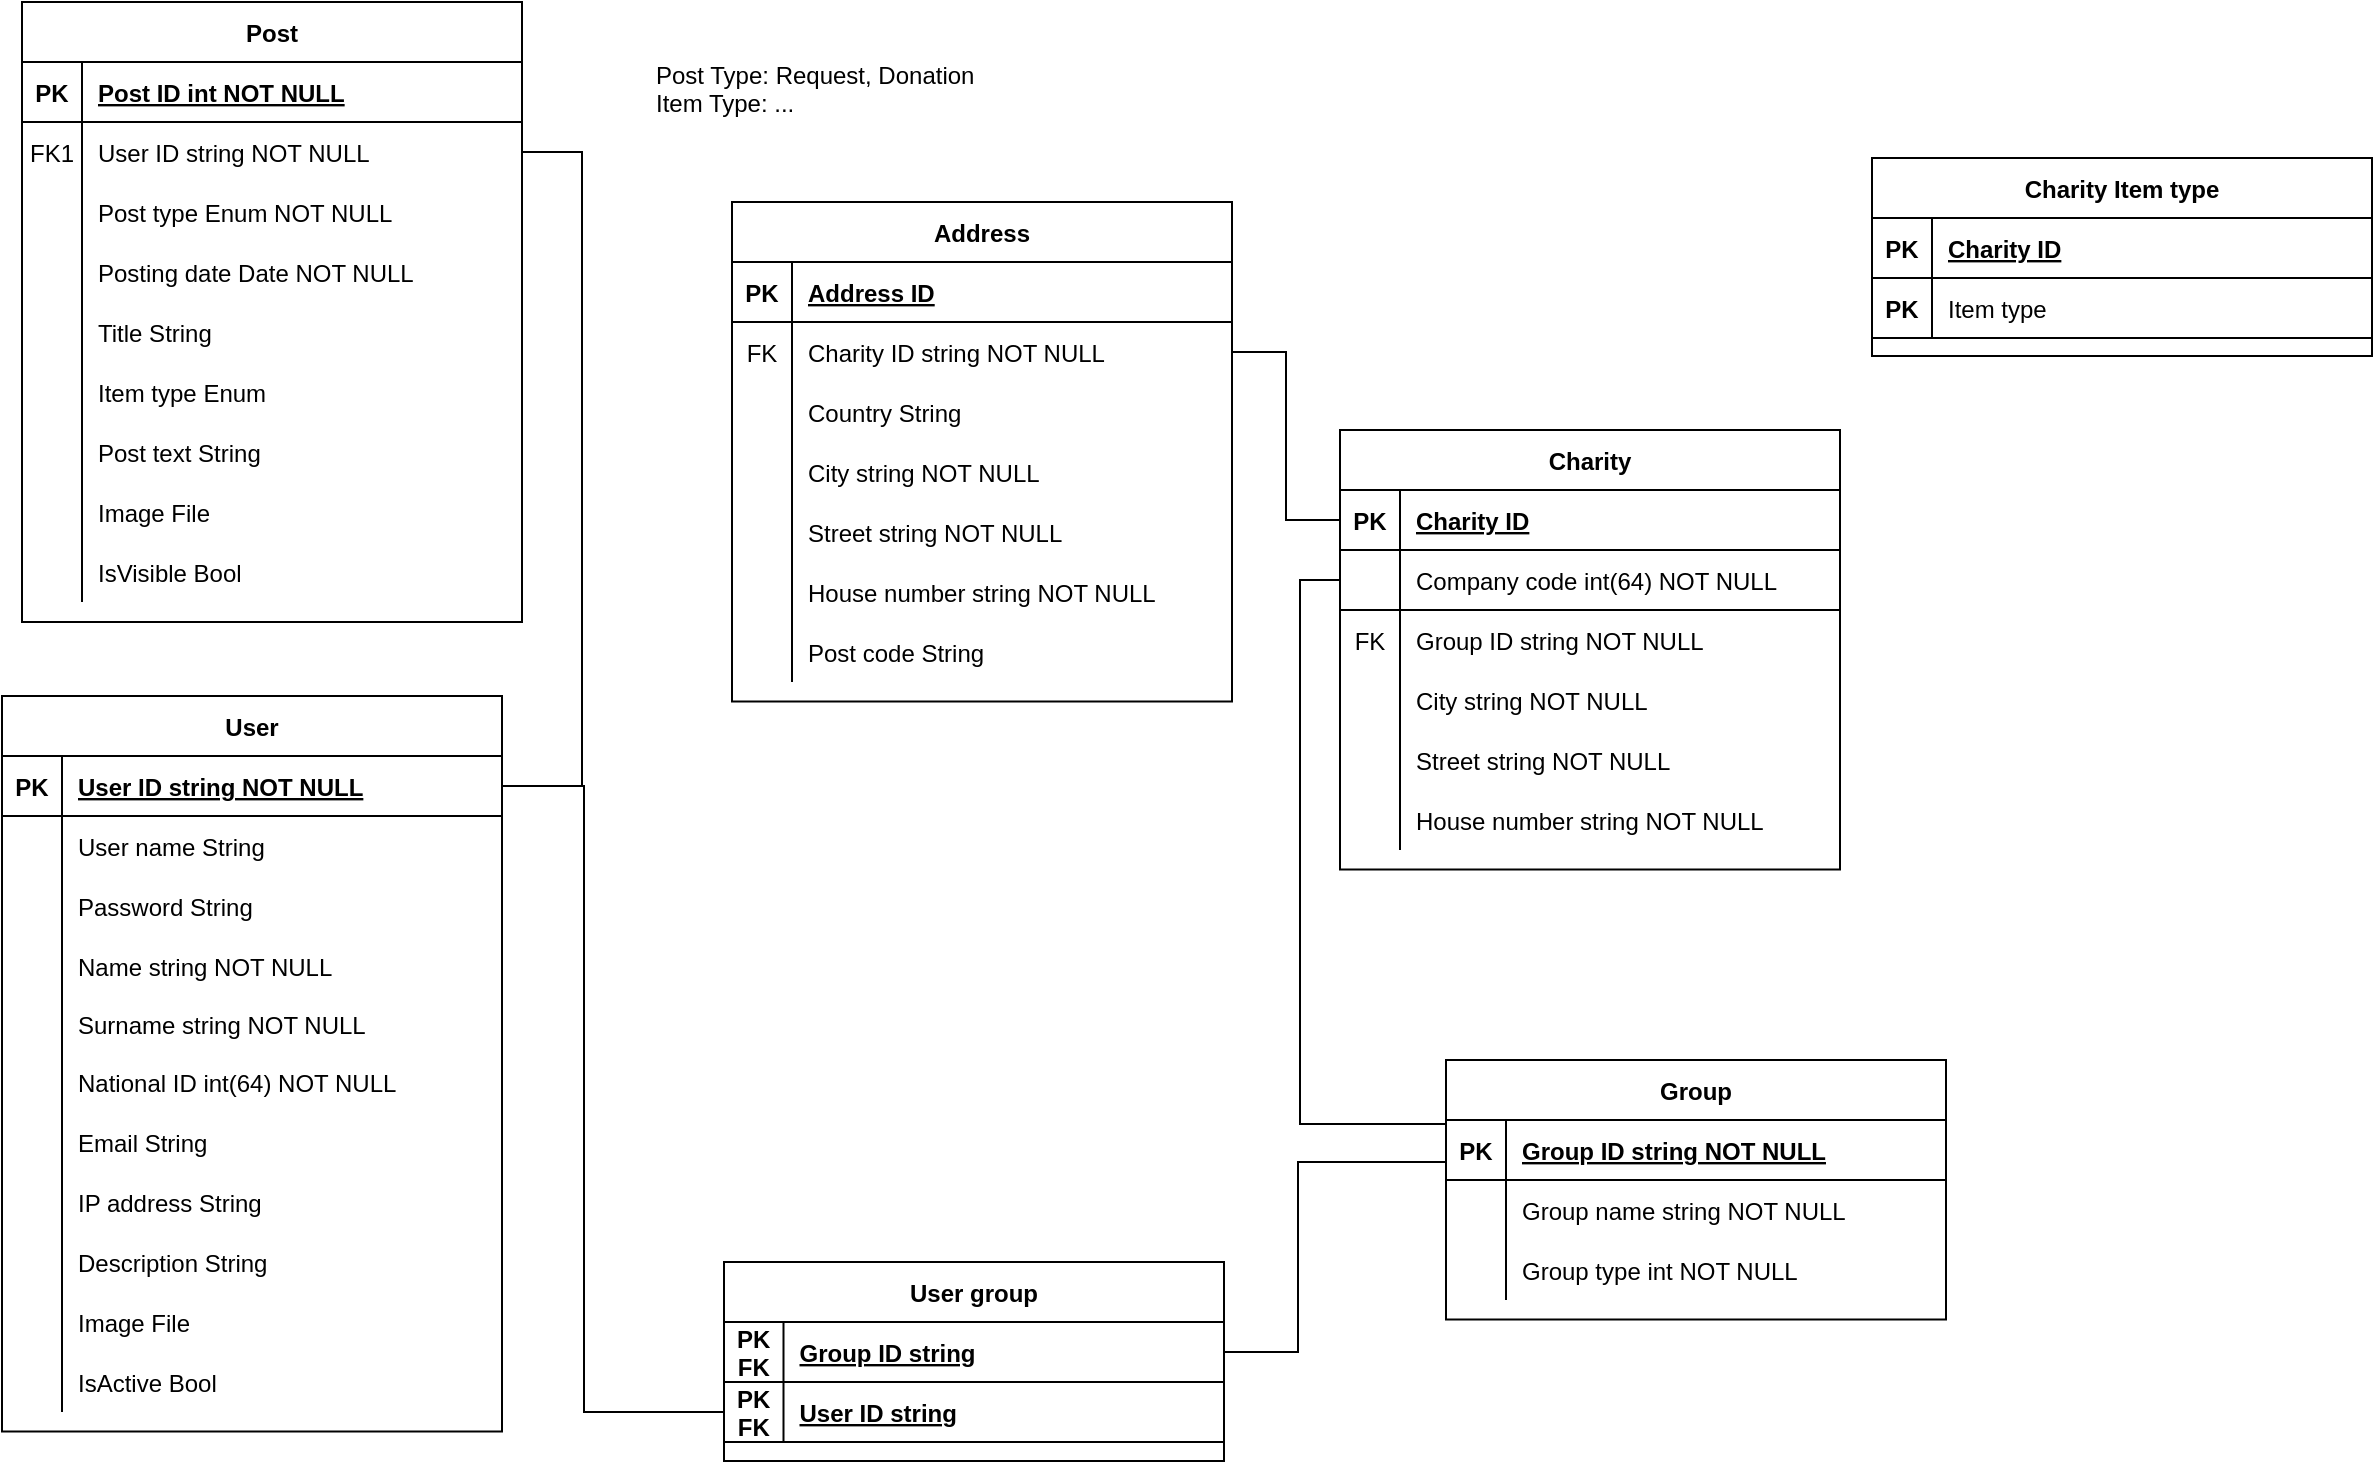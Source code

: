 <mxfile version="15.2.9" type="github"><diagram id="R2lEEEUBdFMjLlhIrx00" name="Page-1"><mxGraphModel dx="983" dy="715" grid="0" gridSize="10" guides="1" tooltips="1" connect="1" arrows="1" fold="1" page="1" pageScale="1" pageWidth="2339" pageHeight="3300" math="0" shadow="0" extFonts="Permanent Marker^https://fonts.googleapis.com/css?family=Permanent+Marker"><root><mxCell id="0"/><mxCell id="1" parent="0"/><mxCell id="C-vyLk0tnHw3VtMMgP7b-1" value="" style="edgeStyle=entityRelationEdgeStyle;endArrow=none;startArrow=none;endFill=0;startFill=0;rounded=0;" parent="1" source="C-vyLk0tnHw3VtMMgP7b-24" target="C-vyLk0tnHw3VtMMgP7b-6" edge="1"><mxGeometry width="100" height="100" relative="1" as="geometry"><mxPoint x="369" y="793" as="sourcePoint"/><mxPoint x="469" y="693" as="targetPoint"/></mxGeometry></mxCell><mxCell id="C-vyLk0tnHw3VtMMgP7b-2" value="Post" style="shape=table;startSize=30;container=1;collapsible=1;childLayout=tableLayout;fixedRows=1;rowLines=0;fontStyle=1;align=center;resizeLast=1;" parent="1" vertex="1"><mxGeometry x="93" y="84" width="250" height="310" as="geometry"/></mxCell><mxCell id="C-vyLk0tnHw3VtMMgP7b-3" value="" style="shape=partialRectangle;collapsible=0;dropTarget=0;pointerEvents=0;fillColor=none;points=[[0,0.5],[1,0.5]];portConstraint=eastwest;top=0;left=0;right=0;bottom=1;" parent="C-vyLk0tnHw3VtMMgP7b-2" vertex="1"><mxGeometry y="30" width="250" height="30" as="geometry"/></mxCell><mxCell id="C-vyLk0tnHw3VtMMgP7b-4" value="PK" style="shape=partialRectangle;overflow=hidden;connectable=0;fillColor=none;top=0;left=0;bottom=0;right=0;fontStyle=1;" parent="C-vyLk0tnHw3VtMMgP7b-3" vertex="1"><mxGeometry width="30" height="30" as="geometry"/></mxCell><mxCell id="C-vyLk0tnHw3VtMMgP7b-5" value="Post ID int NOT NULL " style="shape=partialRectangle;overflow=hidden;connectable=0;fillColor=none;top=0;left=0;bottom=0;right=0;align=left;spacingLeft=6;fontStyle=5;" parent="C-vyLk0tnHw3VtMMgP7b-3" vertex="1"><mxGeometry x="30" width="220" height="30" as="geometry"/></mxCell><mxCell id="C-vyLk0tnHw3VtMMgP7b-6" value="" style="shape=partialRectangle;collapsible=0;dropTarget=0;pointerEvents=0;fillColor=none;points=[[0,0.5],[1,0.5]];portConstraint=eastwest;top=0;left=0;right=0;bottom=0;" parent="C-vyLk0tnHw3VtMMgP7b-2" vertex="1"><mxGeometry y="60" width="250" height="30" as="geometry"/></mxCell><mxCell id="C-vyLk0tnHw3VtMMgP7b-7" value="FK1" style="shape=partialRectangle;overflow=hidden;connectable=0;fillColor=none;top=0;left=0;bottom=0;right=0;" parent="C-vyLk0tnHw3VtMMgP7b-6" vertex="1"><mxGeometry width="30" height="30" as="geometry"/></mxCell><mxCell id="C-vyLk0tnHw3VtMMgP7b-8" value="User ID string NOT NULL" style="shape=partialRectangle;overflow=hidden;connectable=0;fillColor=none;top=0;left=0;bottom=0;right=0;align=left;spacingLeft=6;" parent="C-vyLk0tnHw3VtMMgP7b-6" vertex="1"><mxGeometry x="30" width="220" height="30" as="geometry"/></mxCell><mxCell id="C-vyLk0tnHw3VtMMgP7b-9" value="" style="shape=partialRectangle;collapsible=0;dropTarget=0;pointerEvents=0;fillColor=none;points=[[0,0.5],[1,0.5]];portConstraint=eastwest;top=0;left=0;right=0;bottom=0;" parent="C-vyLk0tnHw3VtMMgP7b-2" vertex="1"><mxGeometry y="90" width="250" height="30" as="geometry"/></mxCell><mxCell id="C-vyLk0tnHw3VtMMgP7b-10" value="" style="shape=partialRectangle;overflow=hidden;connectable=0;fillColor=none;top=0;left=0;bottom=0;right=0;" parent="C-vyLk0tnHw3VtMMgP7b-9" vertex="1"><mxGeometry width="30" height="30" as="geometry"/></mxCell><mxCell id="C-vyLk0tnHw3VtMMgP7b-11" value="Post type Enum NOT NULL" style="shape=partialRectangle;overflow=hidden;connectable=0;fillColor=none;top=0;left=0;bottom=0;right=0;align=left;spacingLeft=6;" parent="C-vyLk0tnHw3VtMMgP7b-9" vertex="1"><mxGeometry x="30" width="220" height="30" as="geometry"/></mxCell><mxCell id="wEy3V8MQDQ01YSJSjlUQ-89" style="shape=partialRectangle;collapsible=0;dropTarget=0;pointerEvents=0;fillColor=none;points=[[0,0.5],[1,0.5]];portConstraint=eastwest;top=0;left=0;right=0;bottom=0;" parent="C-vyLk0tnHw3VtMMgP7b-2" vertex="1"><mxGeometry y="120" width="250" height="30" as="geometry"/></mxCell><mxCell id="wEy3V8MQDQ01YSJSjlUQ-90" style="shape=partialRectangle;overflow=hidden;connectable=0;fillColor=none;top=0;left=0;bottom=0;right=0;" parent="wEy3V8MQDQ01YSJSjlUQ-89" vertex="1"><mxGeometry width="30" height="30" as="geometry"/></mxCell><mxCell id="wEy3V8MQDQ01YSJSjlUQ-91" value="Posting date Date NOT NULL" style="shape=partialRectangle;overflow=hidden;connectable=0;fillColor=none;top=0;left=0;bottom=0;right=0;align=left;spacingLeft=6;" parent="wEy3V8MQDQ01YSJSjlUQ-89" vertex="1"><mxGeometry x="30" width="220" height="30" as="geometry"/></mxCell><mxCell id="pCg4lHesLZvsG2xl2prj-7" style="shape=partialRectangle;collapsible=0;dropTarget=0;pointerEvents=0;fillColor=none;points=[[0,0.5],[1,0.5]];portConstraint=eastwest;top=0;left=0;right=0;bottom=0;" parent="C-vyLk0tnHw3VtMMgP7b-2" vertex="1"><mxGeometry y="150" width="250" height="30" as="geometry"/></mxCell><mxCell id="pCg4lHesLZvsG2xl2prj-8" style="shape=partialRectangle;overflow=hidden;connectable=0;fillColor=none;top=0;left=0;bottom=0;right=0;" parent="pCg4lHesLZvsG2xl2prj-7" vertex="1"><mxGeometry width="30" height="30" as="geometry"/></mxCell><mxCell id="pCg4lHesLZvsG2xl2prj-9" value="Title String" style="shape=partialRectangle;overflow=hidden;connectable=0;fillColor=none;top=0;left=0;bottom=0;right=0;align=left;spacingLeft=6;" parent="pCg4lHesLZvsG2xl2prj-7" vertex="1"><mxGeometry x="30" width="220" height="30" as="geometry"/></mxCell><mxCell id="pCg4lHesLZvsG2xl2prj-4" style="shape=partialRectangle;collapsible=0;dropTarget=0;pointerEvents=0;fillColor=none;points=[[0,0.5],[1,0.5]];portConstraint=eastwest;top=0;left=0;right=0;bottom=0;" parent="C-vyLk0tnHw3VtMMgP7b-2" vertex="1"><mxGeometry y="180" width="250" height="30" as="geometry"/></mxCell><mxCell id="pCg4lHesLZvsG2xl2prj-5" style="shape=partialRectangle;overflow=hidden;connectable=0;fillColor=none;top=0;left=0;bottom=0;right=0;" parent="pCg4lHesLZvsG2xl2prj-4" vertex="1"><mxGeometry width="30" height="30" as="geometry"/></mxCell><mxCell id="pCg4lHesLZvsG2xl2prj-6" value="Item type Enum" style="shape=partialRectangle;overflow=hidden;connectable=0;fillColor=none;top=0;left=0;bottom=0;right=0;align=left;spacingLeft=6;" parent="pCg4lHesLZvsG2xl2prj-4" vertex="1"><mxGeometry x="30" width="220" height="30" as="geometry"/></mxCell><mxCell id="wEy3V8MQDQ01YSJSjlUQ-86" style="shape=partialRectangle;collapsible=0;dropTarget=0;pointerEvents=0;fillColor=none;points=[[0,0.5],[1,0.5]];portConstraint=eastwest;top=0;left=0;right=0;bottom=0;" parent="C-vyLk0tnHw3VtMMgP7b-2" vertex="1"><mxGeometry y="210" width="250" height="30" as="geometry"/></mxCell><mxCell id="wEy3V8MQDQ01YSJSjlUQ-87" style="shape=partialRectangle;overflow=hidden;connectable=0;fillColor=none;top=0;left=0;bottom=0;right=0;" parent="wEy3V8MQDQ01YSJSjlUQ-86" vertex="1"><mxGeometry width="30" height="30" as="geometry"/></mxCell><mxCell id="wEy3V8MQDQ01YSJSjlUQ-88" value="Post text String" style="shape=partialRectangle;overflow=hidden;connectable=0;fillColor=none;top=0;left=0;bottom=0;right=0;align=left;spacingLeft=6;" parent="wEy3V8MQDQ01YSJSjlUQ-86" vertex="1"><mxGeometry x="30" width="220" height="30" as="geometry"/></mxCell><mxCell id="wEy3V8MQDQ01YSJSjlUQ-83" style="shape=partialRectangle;collapsible=0;dropTarget=0;pointerEvents=0;fillColor=none;points=[[0,0.5],[1,0.5]];portConstraint=eastwest;top=0;left=0;right=0;bottom=0;" parent="C-vyLk0tnHw3VtMMgP7b-2" vertex="1"><mxGeometry y="240" width="250" height="30" as="geometry"/></mxCell><mxCell id="wEy3V8MQDQ01YSJSjlUQ-84" style="shape=partialRectangle;overflow=hidden;connectable=0;fillColor=none;top=0;left=0;bottom=0;right=0;" parent="wEy3V8MQDQ01YSJSjlUQ-83" vertex="1"><mxGeometry width="30" height="30" as="geometry"/></mxCell><mxCell id="wEy3V8MQDQ01YSJSjlUQ-85" value="Image File" style="shape=partialRectangle;overflow=hidden;connectable=0;fillColor=none;top=0;left=0;bottom=0;right=0;align=left;spacingLeft=6;" parent="wEy3V8MQDQ01YSJSjlUQ-83" vertex="1"><mxGeometry x="30" width="220" height="30" as="geometry"/></mxCell><mxCell id="pCg4lHesLZvsG2xl2prj-1" style="shape=partialRectangle;collapsible=0;dropTarget=0;pointerEvents=0;fillColor=none;points=[[0,0.5],[1,0.5]];portConstraint=eastwest;top=0;left=0;right=0;bottom=0;" parent="C-vyLk0tnHw3VtMMgP7b-2" vertex="1"><mxGeometry y="270" width="250" height="30" as="geometry"/></mxCell><mxCell id="pCg4lHesLZvsG2xl2prj-2" style="shape=partialRectangle;overflow=hidden;connectable=0;fillColor=none;top=0;left=0;bottom=0;right=0;" parent="pCg4lHesLZvsG2xl2prj-1" vertex="1"><mxGeometry width="30" height="30" as="geometry"/></mxCell><mxCell id="pCg4lHesLZvsG2xl2prj-3" value="IsVisible Bool" style="shape=partialRectangle;overflow=hidden;connectable=0;fillColor=none;top=0;left=0;bottom=0;right=0;align=left;spacingLeft=6;" parent="pCg4lHesLZvsG2xl2prj-1" vertex="1"><mxGeometry x="30" width="220" height="30" as="geometry"/></mxCell><mxCell id="C-vyLk0tnHw3VtMMgP7b-23" value="User" style="shape=table;startSize=30;container=1;collapsible=1;childLayout=tableLayout;fixedRows=1;rowLines=0;fontStyle=1;align=center;resizeLast=1;" parent="1" vertex="1"><mxGeometry x="83" y="431" width="250" height="367.75" as="geometry"/></mxCell><mxCell id="C-vyLk0tnHw3VtMMgP7b-24" value="" style="shape=partialRectangle;collapsible=0;dropTarget=0;pointerEvents=0;fillColor=none;points=[[0,0.5],[1,0.5]];portConstraint=eastwest;top=0;left=0;right=0;bottom=1;" parent="C-vyLk0tnHw3VtMMgP7b-23" vertex="1"><mxGeometry y="30" width="250" height="30" as="geometry"/></mxCell><mxCell id="C-vyLk0tnHw3VtMMgP7b-25" value="PK" style="shape=partialRectangle;overflow=hidden;connectable=0;fillColor=none;top=0;left=0;bottom=0;right=0;fontStyle=1;" parent="C-vyLk0tnHw3VtMMgP7b-24" vertex="1"><mxGeometry width="30" height="30" as="geometry"/></mxCell><mxCell id="C-vyLk0tnHw3VtMMgP7b-26" value="User ID string NOT NULL " style="shape=partialRectangle;overflow=hidden;connectable=0;fillColor=none;top=0;left=0;bottom=0;right=0;align=left;spacingLeft=6;fontStyle=5;" parent="C-vyLk0tnHw3VtMMgP7b-24" vertex="1"><mxGeometry x="30" width="220" height="30" as="geometry"/></mxCell><mxCell id="f2BhJnWWQ2wRs87GqVmq-21" style="shape=partialRectangle;collapsible=0;dropTarget=0;pointerEvents=0;fillColor=none;points=[[0,0.5],[1,0.5]];portConstraint=eastwest;top=0;left=0;right=0;bottom=0;" parent="C-vyLk0tnHw3VtMMgP7b-23" vertex="1"><mxGeometry y="60" width="250" height="30" as="geometry"/></mxCell><mxCell id="f2BhJnWWQ2wRs87GqVmq-22" style="shape=partialRectangle;overflow=hidden;connectable=0;fillColor=none;top=0;left=0;bottom=0;right=0;" parent="f2BhJnWWQ2wRs87GqVmq-21" vertex="1"><mxGeometry width="30" height="30" as="geometry"/></mxCell><mxCell id="f2BhJnWWQ2wRs87GqVmq-23" value="User name String" style="shape=partialRectangle;overflow=hidden;connectable=0;fillColor=none;top=0;left=0;bottom=0;right=0;align=left;spacingLeft=6;" parent="f2BhJnWWQ2wRs87GqVmq-21" vertex="1"><mxGeometry x="30" width="220" height="30" as="geometry"/></mxCell><mxCell id="wEy3V8MQDQ01YSJSjlUQ-4" style="shape=partialRectangle;collapsible=0;dropTarget=0;pointerEvents=0;fillColor=none;points=[[0,0.5],[1,0.5]];portConstraint=eastwest;top=0;left=0;right=0;bottom=0;" parent="C-vyLk0tnHw3VtMMgP7b-23" vertex="1"><mxGeometry y="90" width="250" height="30" as="geometry"/></mxCell><mxCell id="wEy3V8MQDQ01YSJSjlUQ-5" style="shape=partialRectangle;overflow=hidden;connectable=0;fillColor=none;top=0;left=0;bottom=0;right=0;" parent="wEy3V8MQDQ01YSJSjlUQ-4" vertex="1"><mxGeometry width="30" height="30" as="geometry"/></mxCell><mxCell id="wEy3V8MQDQ01YSJSjlUQ-6" value="Password String" style="shape=partialRectangle;overflow=hidden;connectable=0;fillColor=none;top=0;left=0;bottom=0;right=0;align=left;spacingLeft=6;" parent="wEy3V8MQDQ01YSJSjlUQ-4" vertex="1"><mxGeometry x="30" width="220" height="30" as="geometry"/></mxCell><mxCell id="C-vyLk0tnHw3VtMMgP7b-27" value="" style="shape=partialRectangle;collapsible=0;dropTarget=0;pointerEvents=0;fillColor=none;points=[[0,0.5],[1,0.5]];portConstraint=eastwest;top=0;left=0;right=0;bottom=0;" parent="C-vyLk0tnHw3VtMMgP7b-23" vertex="1"><mxGeometry y="120" width="250" height="30" as="geometry"/></mxCell><mxCell id="C-vyLk0tnHw3VtMMgP7b-28" value="" style="shape=partialRectangle;overflow=hidden;connectable=0;fillColor=none;top=0;left=0;bottom=0;right=0;" parent="C-vyLk0tnHw3VtMMgP7b-27" vertex="1"><mxGeometry width="30" height="30" as="geometry"/></mxCell><mxCell id="C-vyLk0tnHw3VtMMgP7b-29" value="Name string NOT NULL" style="shape=partialRectangle;overflow=hidden;connectable=0;fillColor=none;top=0;left=0;bottom=0;right=0;align=left;spacingLeft=6;" parent="C-vyLk0tnHw3VtMMgP7b-27" vertex="1"><mxGeometry x="30" width="220" height="30" as="geometry"/></mxCell><mxCell id="wEy3V8MQDQ01YSJSjlUQ-10" style="shape=partialRectangle;collapsible=0;dropTarget=0;pointerEvents=0;fillColor=none;points=[[0,0.5],[1,0.5]];portConstraint=eastwest;top=0;left=0;right=0;bottom=0;" parent="C-vyLk0tnHw3VtMMgP7b-23" vertex="1"><mxGeometry y="150" width="250" height="28" as="geometry"/></mxCell><mxCell id="wEy3V8MQDQ01YSJSjlUQ-11" style="shape=partialRectangle;overflow=hidden;connectable=0;fillColor=none;top=0;left=0;bottom=0;right=0;" parent="wEy3V8MQDQ01YSJSjlUQ-10" vertex="1"><mxGeometry width="30" height="28" as="geometry"/></mxCell><mxCell id="wEy3V8MQDQ01YSJSjlUQ-12" value="Surname string NOT NULL" style="shape=partialRectangle;overflow=hidden;connectable=0;fillColor=none;top=0;left=0;bottom=0;right=0;align=left;spacingLeft=6;" parent="wEy3V8MQDQ01YSJSjlUQ-10" vertex="1"><mxGeometry x="30" width="220" height="28" as="geometry"/></mxCell><mxCell id="wEy3V8MQDQ01YSJSjlUQ-7" style="shape=partialRectangle;collapsible=0;dropTarget=0;pointerEvents=0;fillColor=none;points=[[0,0.5],[1,0.5]];portConstraint=eastwest;top=0;left=0;right=0;bottom=0;" parent="C-vyLk0tnHw3VtMMgP7b-23" vertex="1"><mxGeometry y="178" width="250" height="30" as="geometry"/></mxCell><mxCell id="wEy3V8MQDQ01YSJSjlUQ-8" style="shape=partialRectangle;overflow=hidden;connectable=0;fillColor=none;top=0;left=0;bottom=0;right=0;" parent="wEy3V8MQDQ01YSJSjlUQ-7" vertex="1"><mxGeometry width="30" height="30" as="geometry"/></mxCell><mxCell id="wEy3V8MQDQ01YSJSjlUQ-9" value="National ID int(64) NOT NULL" style="shape=partialRectangle;overflow=hidden;connectable=0;fillColor=none;top=0;left=0;bottom=0;right=0;align=left;spacingLeft=6;" parent="wEy3V8MQDQ01YSJSjlUQ-7" vertex="1"><mxGeometry x="30" width="220" height="30" as="geometry"/></mxCell><mxCell id="wEy3V8MQDQ01YSJSjlUQ-1" style="shape=partialRectangle;collapsible=0;dropTarget=0;pointerEvents=0;fillColor=none;points=[[0,0.5],[1,0.5]];portConstraint=eastwest;top=0;left=0;right=0;bottom=0;" parent="C-vyLk0tnHw3VtMMgP7b-23" vertex="1"><mxGeometry y="208" width="250" height="30" as="geometry"/></mxCell><mxCell id="wEy3V8MQDQ01YSJSjlUQ-2" style="shape=partialRectangle;overflow=hidden;connectable=0;fillColor=none;top=0;left=0;bottom=0;right=0;" parent="wEy3V8MQDQ01YSJSjlUQ-1" vertex="1"><mxGeometry width="30" height="30" as="geometry"/></mxCell><mxCell id="wEy3V8MQDQ01YSJSjlUQ-3" value="Email String" style="shape=partialRectangle;overflow=hidden;connectable=0;fillColor=none;top=0;left=0;bottom=0;right=0;align=left;spacingLeft=6;" parent="wEy3V8MQDQ01YSJSjlUQ-1" vertex="1"><mxGeometry x="30" width="220" height="30" as="geometry"/></mxCell><mxCell id="f2BhJnWWQ2wRs87GqVmq-24" style="shape=partialRectangle;collapsible=0;dropTarget=0;pointerEvents=0;fillColor=none;points=[[0,0.5],[1,0.5]];portConstraint=eastwest;top=0;left=0;right=0;bottom=0;" parent="C-vyLk0tnHw3VtMMgP7b-23" vertex="1"><mxGeometry y="238" width="250" height="30" as="geometry"/></mxCell><mxCell id="f2BhJnWWQ2wRs87GqVmq-25" style="shape=partialRectangle;overflow=hidden;connectable=0;fillColor=none;top=0;left=0;bottom=0;right=0;" parent="f2BhJnWWQ2wRs87GqVmq-24" vertex="1"><mxGeometry width="30" height="30" as="geometry"/></mxCell><mxCell id="f2BhJnWWQ2wRs87GqVmq-26" value="IP address String" style="shape=partialRectangle;overflow=hidden;connectable=0;fillColor=none;top=0;left=0;bottom=0;right=0;align=left;spacingLeft=6;" parent="f2BhJnWWQ2wRs87GqVmq-24" vertex="1"><mxGeometry x="30" width="220" height="30" as="geometry"/></mxCell><mxCell id="f2BhJnWWQ2wRs87GqVmq-27" style="shape=partialRectangle;collapsible=0;dropTarget=0;pointerEvents=0;fillColor=none;points=[[0,0.5],[1,0.5]];portConstraint=eastwest;top=0;left=0;right=0;bottom=0;" parent="C-vyLk0tnHw3VtMMgP7b-23" vertex="1"><mxGeometry y="268" width="250" height="30" as="geometry"/></mxCell><mxCell id="f2BhJnWWQ2wRs87GqVmq-28" style="shape=partialRectangle;overflow=hidden;connectable=0;fillColor=none;top=0;left=0;bottom=0;right=0;" parent="f2BhJnWWQ2wRs87GqVmq-27" vertex="1"><mxGeometry width="30" height="30" as="geometry"/></mxCell><mxCell id="f2BhJnWWQ2wRs87GqVmq-29" value="Description String" style="shape=partialRectangle;overflow=hidden;connectable=0;fillColor=none;top=0;left=0;bottom=0;right=0;align=left;spacingLeft=6;" parent="f2BhJnWWQ2wRs87GqVmq-27" vertex="1"><mxGeometry x="30" width="220" height="30" as="geometry"/></mxCell><mxCell id="f2BhJnWWQ2wRs87GqVmq-30" style="shape=partialRectangle;collapsible=0;dropTarget=0;pointerEvents=0;fillColor=none;points=[[0,0.5],[1,0.5]];portConstraint=eastwest;top=0;left=0;right=0;bottom=0;" parent="C-vyLk0tnHw3VtMMgP7b-23" vertex="1"><mxGeometry y="298" width="250" height="30" as="geometry"/></mxCell><mxCell id="f2BhJnWWQ2wRs87GqVmq-31" style="shape=partialRectangle;overflow=hidden;connectable=0;fillColor=none;top=0;left=0;bottom=0;right=0;" parent="f2BhJnWWQ2wRs87GqVmq-30" vertex="1"><mxGeometry width="30" height="30" as="geometry"/></mxCell><mxCell id="f2BhJnWWQ2wRs87GqVmq-32" value="Image File" style="shape=partialRectangle;overflow=hidden;connectable=0;fillColor=none;top=0;left=0;bottom=0;right=0;align=left;spacingLeft=6;" parent="f2BhJnWWQ2wRs87GqVmq-30" vertex="1"><mxGeometry x="30" width="220" height="30" as="geometry"/></mxCell><mxCell id="f2BhJnWWQ2wRs87GqVmq-33" style="shape=partialRectangle;collapsible=0;dropTarget=0;pointerEvents=0;fillColor=none;points=[[0,0.5],[1,0.5]];portConstraint=eastwest;top=0;left=0;right=0;bottom=0;" parent="C-vyLk0tnHw3VtMMgP7b-23" vertex="1"><mxGeometry y="328" width="250" height="30" as="geometry"/></mxCell><mxCell id="f2BhJnWWQ2wRs87GqVmq-34" style="shape=partialRectangle;overflow=hidden;connectable=0;fillColor=none;top=0;left=0;bottom=0;right=0;" parent="f2BhJnWWQ2wRs87GqVmq-33" vertex="1"><mxGeometry width="30" height="30" as="geometry"/></mxCell><mxCell id="f2BhJnWWQ2wRs87GqVmq-35" value="IsActive Bool" style="shape=partialRectangle;overflow=hidden;connectable=0;fillColor=none;top=0;left=0;bottom=0;right=0;align=left;spacingLeft=6;" parent="f2BhJnWWQ2wRs87GqVmq-33" vertex="1"><mxGeometry x="30" width="220" height="30" as="geometry"/></mxCell><mxCell id="wEy3V8MQDQ01YSJSjlUQ-13" value="User group" style="shape=table;startSize=30;container=1;collapsible=1;childLayout=tableLayout;fixedRows=1;rowLines=0;fontStyle=1;align=center;resizeLast=1;" parent="1" vertex="1"><mxGeometry x="444" y="714" width="250" height="99.5" as="geometry"/></mxCell><mxCell id="wEy3V8MQDQ01YSJSjlUQ-14" value="" style="shape=partialRectangle;collapsible=0;dropTarget=0;pointerEvents=0;fillColor=none;points=[[0,0.5],[1,0.5]];portConstraint=eastwest;top=0;left=0;right=0;bottom=1;" parent="wEy3V8MQDQ01YSJSjlUQ-13" vertex="1"><mxGeometry y="30" width="250" height="30" as="geometry"/></mxCell><mxCell id="wEy3V8MQDQ01YSJSjlUQ-15" value="PK&#10;FK" style="shape=partialRectangle;overflow=hidden;connectable=0;fillColor=none;top=0;left=0;bottom=0;right=0;fontStyle=1;" parent="wEy3V8MQDQ01YSJSjlUQ-14" vertex="1"><mxGeometry width="29.75" height="30" as="geometry"/></mxCell><mxCell id="wEy3V8MQDQ01YSJSjlUQ-16" value="Group ID string" style="shape=partialRectangle;overflow=hidden;connectable=0;fillColor=none;top=0;left=0;bottom=0;right=0;align=left;spacingLeft=6;fontStyle=5;" parent="wEy3V8MQDQ01YSJSjlUQ-14" vertex="1"><mxGeometry x="29.75" width="220.25" height="30" as="geometry"/></mxCell><mxCell id="wEy3V8MQDQ01YSJSjlUQ-51" style="shape=partialRectangle;collapsible=0;dropTarget=0;pointerEvents=0;fillColor=none;points=[[0,0.5],[1,0.5]];portConstraint=eastwest;top=0;left=0;right=0;bottom=1;" parent="wEy3V8MQDQ01YSJSjlUQ-13" vertex="1"><mxGeometry y="60" width="250" height="30" as="geometry"/></mxCell><mxCell id="wEy3V8MQDQ01YSJSjlUQ-52" value="PK&#10;FK" style="shape=partialRectangle;overflow=hidden;connectable=0;fillColor=none;top=0;left=0;bottom=0;right=0;fontStyle=1;" parent="wEy3V8MQDQ01YSJSjlUQ-51" vertex="1"><mxGeometry width="29.75" height="30" as="geometry"/></mxCell><mxCell id="wEy3V8MQDQ01YSJSjlUQ-53" value="User ID string" style="shape=partialRectangle;overflow=hidden;connectable=0;fillColor=none;top=0;left=0;bottom=0;right=0;align=left;spacingLeft=6;fontStyle=5;" parent="wEy3V8MQDQ01YSJSjlUQ-51" vertex="1"><mxGeometry x="29.75" width="220.25" height="30" as="geometry"/></mxCell><mxCell id="wEy3V8MQDQ01YSJSjlUQ-32" value="Group" style="shape=table;startSize=30;container=1;collapsible=1;childLayout=tableLayout;fixedRows=1;rowLines=0;fontStyle=1;align=center;resizeLast=1;" parent="1" vertex="1"><mxGeometry x="805" y="613" width="250" height="129.75" as="geometry"/></mxCell><mxCell id="wEy3V8MQDQ01YSJSjlUQ-33" value="" style="shape=partialRectangle;collapsible=0;dropTarget=0;pointerEvents=0;fillColor=none;points=[[0,0.5],[1,0.5]];portConstraint=eastwest;top=0;left=0;right=0;bottom=1;" parent="wEy3V8MQDQ01YSJSjlUQ-32" vertex="1"><mxGeometry y="30" width="250" height="30" as="geometry"/></mxCell><mxCell id="wEy3V8MQDQ01YSJSjlUQ-34" value="PK" style="shape=partialRectangle;overflow=hidden;connectable=0;fillColor=none;top=0;left=0;bottom=0;right=0;fontStyle=1;" parent="wEy3V8MQDQ01YSJSjlUQ-33" vertex="1"><mxGeometry width="30" height="30" as="geometry"/></mxCell><mxCell id="wEy3V8MQDQ01YSJSjlUQ-35" value="Group ID string NOT NULL " style="shape=partialRectangle;overflow=hidden;connectable=0;fillColor=none;top=0;left=0;bottom=0;right=0;align=left;spacingLeft=6;fontStyle=5;" parent="wEy3V8MQDQ01YSJSjlUQ-33" vertex="1"><mxGeometry x="30" width="220" height="30" as="geometry"/></mxCell><mxCell id="wEy3V8MQDQ01YSJSjlUQ-61" style="shape=partialRectangle;collapsible=0;dropTarget=0;pointerEvents=0;fillColor=none;points=[[0,0.5],[1,0.5]];portConstraint=eastwest;top=0;left=0;right=0;bottom=0;" parent="wEy3V8MQDQ01YSJSjlUQ-32" vertex="1"><mxGeometry y="60" width="250" height="30" as="geometry"/></mxCell><mxCell id="wEy3V8MQDQ01YSJSjlUQ-62" style="shape=partialRectangle;overflow=hidden;connectable=0;fillColor=none;top=0;left=0;bottom=0;right=0;" parent="wEy3V8MQDQ01YSJSjlUQ-61" vertex="1"><mxGeometry width="30" height="30" as="geometry"/></mxCell><mxCell id="wEy3V8MQDQ01YSJSjlUQ-63" value="Group name string NOT NULL" style="shape=partialRectangle;overflow=hidden;connectable=0;fillColor=none;top=0;left=0;bottom=0;right=0;align=left;spacingLeft=6;" parent="wEy3V8MQDQ01YSJSjlUQ-61" vertex="1"><mxGeometry x="30" width="220" height="30" as="geometry"/></mxCell><mxCell id="wEy3V8MQDQ01YSJSjlUQ-36" value="" style="shape=partialRectangle;collapsible=0;dropTarget=0;pointerEvents=0;fillColor=none;points=[[0,0.5],[1,0.5]];portConstraint=eastwest;top=0;left=0;right=0;bottom=0;" parent="wEy3V8MQDQ01YSJSjlUQ-32" vertex="1"><mxGeometry y="90" width="250" height="30" as="geometry"/></mxCell><mxCell id="wEy3V8MQDQ01YSJSjlUQ-37" value="" style="shape=partialRectangle;overflow=hidden;connectable=0;fillColor=none;top=0;left=0;bottom=0;right=0;" parent="wEy3V8MQDQ01YSJSjlUQ-36" vertex="1"><mxGeometry width="30" height="30" as="geometry"/></mxCell><mxCell id="wEy3V8MQDQ01YSJSjlUQ-38" value="Group type int NOT NULL" style="shape=partialRectangle;overflow=hidden;connectable=0;fillColor=none;top=0;left=0;bottom=0;right=0;align=left;spacingLeft=6;" parent="wEy3V8MQDQ01YSJSjlUQ-36" vertex="1"><mxGeometry x="30" width="220" height="30" as="geometry"/></mxCell><mxCell id="wEy3V8MQDQ01YSJSjlUQ-64" value="Charity" style="shape=table;startSize=30;container=1;collapsible=1;childLayout=tableLayout;fixedRows=1;rowLines=0;fontStyle=1;align=center;resizeLast=1;" parent="1" vertex="1"><mxGeometry x="752" y="298" width="250" height="219.75" as="geometry"/></mxCell><mxCell id="f2BhJnWWQ2wRs87GqVmq-17" style="shape=partialRectangle;collapsible=0;dropTarget=0;pointerEvents=0;fillColor=none;points=[[0,0.5],[1,0.5]];portConstraint=eastwest;top=0;left=0;right=0;bottom=1;" parent="wEy3V8MQDQ01YSJSjlUQ-64" vertex="1"><mxGeometry y="30" width="250" height="30" as="geometry"/></mxCell><mxCell id="f2BhJnWWQ2wRs87GqVmq-18" value="PK" style="shape=partialRectangle;overflow=hidden;connectable=0;fillColor=none;top=0;left=0;bottom=0;right=0;fontStyle=1;" parent="f2BhJnWWQ2wRs87GqVmq-17" vertex="1"><mxGeometry width="30" height="30" as="geometry"/></mxCell><mxCell id="f2BhJnWWQ2wRs87GqVmq-19" value="Charity ID" style="shape=partialRectangle;overflow=hidden;connectable=0;fillColor=none;top=0;left=0;bottom=0;right=0;align=left;spacingLeft=6;fontStyle=5;" parent="f2BhJnWWQ2wRs87GqVmq-17" vertex="1"><mxGeometry x="30" width="220" height="30" as="geometry"/></mxCell><mxCell id="wEy3V8MQDQ01YSJSjlUQ-65" value="" style="shape=partialRectangle;collapsible=0;dropTarget=0;pointerEvents=0;fillColor=none;points=[[0,0.5],[1,0.5]];portConstraint=eastwest;top=0;left=0;right=0;bottom=1;" parent="wEy3V8MQDQ01YSJSjlUQ-64" vertex="1"><mxGeometry y="60" width="250" height="30" as="geometry"/></mxCell><mxCell id="wEy3V8MQDQ01YSJSjlUQ-66" value="" style="shape=partialRectangle;overflow=hidden;connectable=0;fillColor=none;top=0;left=0;bottom=0;right=0;fontStyle=1;" parent="wEy3V8MQDQ01YSJSjlUQ-65" vertex="1"><mxGeometry width="30" height="30" as="geometry"/></mxCell><mxCell id="wEy3V8MQDQ01YSJSjlUQ-67" value="Company code int(64) NOT NULL" style="shape=partialRectangle;overflow=hidden;connectable=0;fillColor=none;top=0;left=0;bottom=0;right=0;align=left;spacingLeft=6;fontStyle=0;" parent="wEy3V8MQDQ01YSJSjlUQ-65" vertex="1"><mxGeometry x="30" width="220" height="30" as="geometry"/></mxCell><mxCell id="wEy3V8MQDQ01YSJSjlUQ-68" style="shape=partialRectangle;collapsible=0;dropTarget=0;pointerEvents=0;fillColor=none;points=[[0,0.5],[1,0.5]];portConstraint=eastwest;top=0;left=0;right=0;bottom=0;" parent="wEy3V8MQDQ01YSJSjlUQ-64" vertex="1"><mxGeometry y="90" width="250" height="30" as="geometry"/></mxCell><mxCell id="wEy3V8MQDQ01YSJSjlUQ-69" value="FK" style="shape=partialRectangle;overflow=hidden;connectable=0;fillColor=none;top=0;left=0;bottom=0;right=0;" parent="wEy3V8MQDQ01YSJSjlUQ-68" vertex="1"><mxGeometry width="30" height="30" as="geometry"/></mxCell><mxCell id="wEy3V8MQDQ01YSJSjlUQ-70" value="Group ID string NOT NULL" style="shape=partialRectangle;overflow=hidden;connectable=0;fillColor=none;top=0;left=0;bottom=0;right=0;align=left;spacingLeft=6;" parent="wEy3V8MQDQ01YSJSjlUQ-68" vertex="1"><mxGeometry x="30" width="220" height="30" as="geometry"/></mxCell><mxCell id="wEy3V8MQDQ01YSJSjlUQ-71" value="" style="shape=partialRectangle;collapsible=0;dropTarget=0;pointerEvents=0;fillColor=none;points=[[0,0.5],[1,0.5]];portConstraint=eastwest;top=0;left=0;right=0;bottom=0;" parent="wEy3V8MQDQ01YSJSjlUQ-64" vertex="1"><mxGeometry y="120" width="250" height="30" as="geometry"/></mxCell><mxCell id="wEy3V8MQDQ01YSJSjlUQ-72" value="" style="shape=partialRectangle;overflow=hidden;connectable=0;fillColor=none;top=0;left=0;bottom=0;right=0;" parent="wEy3V8MQDQ01YSJSjlUQ-71" vertex="1"><mxGeometry width="30" height="30" as="geometry"/></mxCell><mxCell id="wEy3V8MQDQ01YSJSjlUQ-73" value="City string NOT NULL" style="shape=partialRectangle;overflow=hidden;connectable=0;fillColor=none;top=0;left=0;bottom=0;right=0;align=left;spacingLeft=6;" parent="wEy3V8MQDQ01YSJSjlUQ-71" vertex="1"><mxGeometry x="30" width="220" height="30" as="geometry"/></mxCell><mxCell id="wEy3V8MQDQ01YSJSjlUQ-80" style="shape=partialRectangle;collapsible=0;dropTarget=0;pointerEvents=0;fillColor=none;points=[[0,0.5],[1,0.5]];portConstraint=eastwest;top=0;left=0;right=0;bottom=0;" parent="wEy3V8MQDQ01YSJSjlUQ-64" vertex="1"><mxGeometry y="150" width="250" height="30" as="geometry"/></mxCell><mxCell id="wEy3V8MQDQ01YSJSjlUQ-81" style="shape=partialRectangle;overflow=hidden;connectable=0;fillColor=none;top=0;left=0;bottom=0;right=0;" parent="wEy3V8MQDQ01YSJSjlUQ-80" vertex="1"><mxGeometry width="30" height="30" as="geometry"/></mxCell><mxCell id="wEy3V8MQDQ01YSJSjlUQ-82" value="Street string NOT NULL" style="shape=partialRectangle;overflow=hidden;connectable=0;fillColor=none;top=0;left=0;bottom=0;right=0;align=left;spacingLeft=6;" parent="wEy3V8MQDQ01YSJSjlUQ-80" vertex="1"><mxGeometry x="30" width="220" height="30" as="geometry"/></mxCell><mxCell id="wEy3V8MQDQ01YSJSjlUQ-77" style="shape=partialRectangle;collapsible=0;dropTarget=0;pointerEvents=0;fillColor=none;points=[[0,0.5],[1,0.5]];portConstraint=eastwest;top=0;left=0;right=0;bottom=0;" parent="wEy3V8MQDQ01YSJSjlUQ-64" vertex="1"><mxGeometry y="180" width="250" height="30" as="geometry"/></mxCell><mxCell id="wEy3V8MQDQ01YSJSjlUQ-78" style="shape=partialRectangle;overflow=hidden;connectable=0;fillColor=none;top=0;left=0;bottom=0;right=0;" parent="wEy3V8MQDQ01YSJSjlUQ-77" vertex="1"><mxGeometry width="30" height="30" as="geometry"/></mxCell><mxCell id="wEy3V8MQDQ01YSJSjlUQ-79" value="House number string NOT NULL" style="shape=partialRectangle;overflow=hidden;connectable=0;fillColor=none;top=0;left=0;bottom=0;right=0;align=left;spacingLeft=6;" parent="wEy3V8MQDQ01YSJSjlUQ-77" vertex="1"><mxGeometry x="30" width="220" height="30" as="geometry"/></mxCell><mxCell id="wEy3V8MQDQ01YSJSjlUQ-92" style="edgeStyle=orthogonalEdgeStyle;rounded=0;orthogonalLoop=1;jettySize=auto;html=1;exitX=0;exitY=0.5;exitDx=0;exitDy=0;entryX=0;entryY=0.5;entryDx=0;entryDy=0;startArrow=none;startFill=0;endArrow=none;endFill=0;" parent="1" source="wEy3V8MQDQ01YSJSjlUQ-33" target="wEy3V8MQDQ01YSJSjlUQ-68" edge="1"><mxGeometry relative="1" as="geometry"><Array as="points"><mxPoint x="805" y="645"/><mxPoint x="732" y="645"/><mxPoint x="732" y="373"/><mxPoint x="752" y="373"/></Array></mxGeometry></mxCell><mxCell id="wEy3V8MQDQ01YSJSjlUQ-93" style="edgeStyle=orthogonalEdgeStyle;rounded=0;orthogonalLoop=1;jettySize=auto;html=1;exitX=1;exitY=0.5;exitDx=0;exitDy=0;entryX=0;entryY=0.5;entryDx=0;entryDy=0;startArrow=none;startFill=0;endArrow=none;endFill=0;" parent="1" source="wEy3V8MQDQ01YSJSjlUQ-14" target="wEy3V8MQDQ01YSJSjlUQ-33" edge="1"><mxGeometry relative="1" as="geometry"><Array as="points"><mxPoint x="731" y="759"/><mxPoint x="731" y="664"/><mxPoint x="805" y="664"/></Array></mxGeometry></mxCell><mxCell id="wEy3V8MQDQ01YSJSjlUQ-95" style="edgeStyle=orthogonalEdgeStyle;rounded=0;orthogonalLoop=1;jettySize=auto;html=1;exitX=0;exitY=0.5;exitDx=0;exitDy=0;entryX=1;entryY=0.5;entryDx=0;entryDy=0;startArrow=none;startFill=0;endArrow=none;endFill=0;" parent="1" source="wEy3V8MQDQ01YSJSjlUQ-51" target="C-vyLk0tnHw3VtMMgP7b-24" edge="1"><mxGeometry relative="1" as="geometry"><Array as="points"><mxPoint x="374" y="789"/><mxPoint x="374" y="476"/></Array></mxGeometry></mxCell><mxCell id="f2BhJnWWQ2wRs87GqVmq-1" value="Address" style="shape=table;startSize=30;container=1;collapsible=1;childLayout=tableLayout;fixedRows=1;rowLines=0;fontStyle=1;align=center;resizeLast=1;" parent="1" vertex="1"><mxGeometry x="448" y="184" width="250" height="249.75" as="geometry"/></mxCell><mxCell id="f2BhJnWWQ2wRs87GqVmq-2" value="" style="shape=partialRectangle;collapsible=0;dropTarget=0;pointerEvents=0;fillColor=none;points=[[0,0.5],[1,0.5]];portConstraint=eastwest;top=0;left=0;right=0;bottom=1;" parent="f2BhJnWWQ2wRs87GqVmq-1" vertex="1"><mxGeometry y="30" width="250" height="30" as="geometry"/></mxCell><mxCell id="f2BhJnWWQ2wRs87GqVmq-3" value="PK" style="shape=partialRectangle;overflow=hidden;connectable=0;fillColor=none;top=0;left=0;bottom=0;right=0;fontStyle=1;" parent="f2BhJnWWQ2wRs87GqVmq-2" vertex="1"><mxGeometry width="30" height="30" as="geometry"/></mxCell><mxCell id="f2BhJnWWQ2wRs87GqVmq-4" value="Address ID" style="shape=partialRectangle;overflow=hidden;connectable=0;fillColor=none;top=0;left=0;bottom=0;right=0;align=left;spacingLeft=6;fontStyle=5;" parent="f2BhJnWWQ2wRs87GqVmq-2" vertex="1"><mxGeometry x="30" width="220" height="30" as="geometry"/></mxCell><mxCell id="f2BhJnWWQ2wRs87GqVmq-5" style="shape=partialRectangle;collapsible=0;dropTarget=0;pointerEvents=0;fillColor=none;points=[[0,0.5],[1,0.5]];portConstraint=eastwest;top=0;left=0;right=0;bottom=0;" parent="f2BhJnWWQ2wRs87GqVmq-1" vertex="1"><mxGeometry y="60" width="250" height="30" as="geometry"/></mxCell><mxCell id="f2BhJnWWQ2wRs87GqVmq-6" value="FK" style="shape=partialRectangle;overflow=hidden;connectable=0;fillColor=none;top=0;left=0;bottom=0;right=0;" parent="f2BhJnWWQ2wRs87GqVmq-5" vertex="1"><mxGeometry width="30" height="30" as="geometry"/></mxCell><mxCell id="f2BhJnWWQ2wRs87GqVmq-7" value="Charity ID string NOT NULL" style="shape=partialRectangle;overflow=hidden;connectable=0;fillColor=none;top=0;left=0;bottom=0;right=0;align=left;spacingLeft=6;" parent="f2BhJnWWQ2wRs87GqVmq-5" vertex="1"><mxGeometry x="30" width="220" height="30" as="geometry"/></mxCell><mxCell id="f2BhJnWWQ2wRs87GqVmq-39" style="shape=partialRectangle;collapsible=0;dropTarget=0;pointerEvents=0;fillColor=none;points=[[0,0.5],[1,0.5]];portConstraint=eastwest;top=0;left=0;right=0;bottom=0;" parent="f2BhJnWWQ2wRs87GqVmq-1" vertex="1"><mxGeometry y="90" width="250" height="30" as="geometry"/></mxCell><mxCell id="f2BhJnWWQ2wRs87GqVmq-40" style="shape=partialRectangle;overflow=hidden;connectable=0;fillColor=none;top=0;left=0;bottom=0;right=0;" parent="f2BhJnWWQ2wRs87GqVmq-39" vertex="1"><mxGeometry width="30" height="30" as="geometry"/></mxCell><mxCell id="f2BhJnWWQ2wRs87GqVmq-41" value="Country String" style="shape=partialRectangle;overflow=hidden;connectable=0;fillColor=none;top=0;left=0;bottom=0;right=0;align=left;spacingLeft=6;" parent="f2BhJnWWQ2wRs87GqVmq-39" vertex="1"><mxGeometry x="30" width="220" height="30" as="geometry"/></mxCell><mxCell id="f2BhJnWWQ2wRs87GqVmq-8" value="" style="shape=partialRectangle;collapsible=0;dropTarget=0;pointerEvents=0;fillColor=none;points=[[0,0.5],[1,0.5]];portConstraint=eastwest;top=0;left=0;right=0;bottom=0;" parent="f2BhJnWWQ2wRs87GqVmq-1" vertex="1"><mxGeometry y="120" width="250" height="30" as="geometry"/></mxCell><mxCell id="f2BhJnWWQ2wRs87GqVmq-9" value="" style="shape=partialRectangle;overflow=hidden;connectable=0;fillColor=none;top=0;left=0;bottom=0;right=0;" parent="f2BhJnWWQ2wRs87GqVmq-8" vertex="1"><mxGeometry width="30" height="30" as="geometry"/></mxCell><mxCell id="f2BhJnWWQ2wRs87GqVmq-10" value="City string NOT NULL" style="shape=partialRectangle;overflow=hidden;connectable=0;fillColor=none;top=0;left=0;bottom=0;right=0;align=left;spacingLeft=6;" parent="f2BhJnWWQ2wRs87GqVmq-8" vertex="1"><mxGeometry x="30" width="220" height="30" as="geometry"/></mxCell><mxCell id="f2BhJnWWQ2wRs87GqVmq-11" style="shape=partialRectangle;collapsible=0;dropTarget=0;pointerEvents=0;fillColor=none;points=[[0,0.5],[1,0.5]];portConstraint=eastwest;top=0;left=0;right=0;bottom=0;" parent="f2BhJnWWQ2wRs87GqVmq-1" vertex="1"><mxGeometry y="150" width="250" height="30" as="geometry"/></mxCell><mxCell id="f2BhJnWWQ2wRs87GqVmq-12" style="shape=partialRectangle;overflow=hidden;connectable=0;fillColor=none;top=0;left=0;bottom=0;right=0;" parent="f2BhJnWWQ2wRs87GqVmq-11" vertex="1"><mxGeometry width="30" height="30" as="geometry"/></mxCell><mxCell id="f2BhJnWWQ2wRs87GqVmq-13" value="Street string NOT NULL" style="shape=partialRectangle;overflow=hidden;connectable=0;fillColor=none;top=0;left=0;bottom=0;right=0;align=left;spacingLeft=6;" parent="f2BhJnWWQ2wRs87GqVmq-11" vertex="1"><mxGeometry x="30" width="220" height="30" as="geometry"/></mxCell><mxCell id="f2BhJnWWQ2wRs87GqVmq-14" style="shape=partialRectangle;collapsible=0;dropTarget=0;pointerEvents=0;fillColor=none;points=[[0,0.5],[1,0.5]];portConstraint=eastwest;top=0;left=0;right=0;bottom=0;" parent="f2BhJnWWQ2wRs87GqVmq-1" vertex="1"><mxGeometry y="180" width="250" height="30" as="geometry"/></mxCell><mxCell id="f2BhJnWWQ2wRs87GqVmq-15" style="shape=partialRectangle;overflow=hidden;connectable=0;fillColor=none;top=0;left=0;bottom=0;right=0;" parent="f2BhJnWWQ2wRs87GqVmq-14" vertex="1"><mxGeometry width="30" height="30" as="geometry"/></mxCell><mxCell id="f2BhJnWWQ2wRs87GqVmq-16" value="House number string NOT NULL" style="shape=partialRectangle;overflow=hidden;connectable=0;fillColor=none;top=0;left=0;bottom=0;right=0;align=left;spacingLeft=6;" parent="f2BhJnWWQ2wRs87GqVmq-14" vertex="1"><mxGeometry x="30" width="220" height="30" as="geometry"/></mxCell><mxCell id="f2BhJnWWQ2wRs87GqVmq-36" style="shape=partialRectangle;collapsible=0;dropTarget=0;pointerEvents=0;fillColor=none;points=[[0,0.5],[1,0.5]];portConstraint=eastwest;top=0;left=0;right=0;bottom=0;" parent="f2BhJnWWQ2wRs87GqVmq-1" vertex="1"><mxGeometry y="210" width="250" height="30" as="geometry"/></mxCell><mxCell id="f2BhJnWWQ2wRs87GqVmq-37" style="shape=partialRectangle;overflow=hidden;connectable=0;fillColor=none;top=0;left=0;bottom=0;right=0;" parent="f2BhJnWWQ2wRs87GqVmq-36" vertex="1"><mxGeometry width="30" height="30" as="geometry"/></mxCell><mxCell id="f2BhJnWWQ2wRs87GqVmq-38" value="Post code String" style="shape=partialRectangle;overflow=hidden;connectable=0;fillColor=none;top=0;left=0;bottom=0;right=0;align=left;spacingLeft=6;" parent="f2BhJnWWQ2wRs87GqVmq-36" vertex="1"><mxGeometry x="30" width="220" height="30" as="geometry"/></mxCell><mxCell id="f2BhJnWWQ2wRs87GqVmq-20" style="edgeStyle=orthogonalEdgeStyle;rounded=0;orthogonalLoop=1;jettySize=auto;html=1;exitX=0;exitY=0.5;exitDx=0;exitDy=0;entryX=1;entryY=0.5;entryDx=0;entryDy=0;endArrow=none;endFill=0;" parent="1" source="f2BhJnWWQ2wRs87GqVmq-17" target="f2BhJnWWQ2wRs87GqVmq-5" edge="1"><mxGeometry relative="1" as="geometry"/></mxCell><mxCell id="f2BhJnWWQ2wRs87GqVmq-42" value="Post Type: Request, Donation&lt;br&gt;Item Type: ..." style="text;html=1;strokeColor=none;fillColor=none;align=left;verticalAlign=top;whiteSpace=wrap;rounded=0;" parent="1" vertex="1"><mxGeometry x="408" y="107" width="299" height="50" as="geometry"/></mxCell><mxCell id="f2BhJnWWQ2wRs87GqVmq-43" value="Charity Item type" style="shape=table;startSize=30;container=1;collapsible=1;childLayout=tableLayout;fixedRows=1;rowLines=0;fontStyle=1;align=center;resizeLast=1;" parent="1" vertex="1"><mxGeometry x="1018" y="162" width="250" height="99" as="geometry"/></mxCell><mxCell id="f2BhJnWWQ2wRs87GqVmq-44" style="shape=partialRectangle;collapsible=0;dropTarget=0;pointerEvents=0;fillColor=none;points=[[0,0.5],[1,0.5]];portConstraint=eastwest;top=0;left=0;right=0;bottom=1;" parent="f2BhJnWWQ2wRs87GqVmq-43" vertex="1"><mxGeometry y="30" width="250" height="30" as="geometry"/></mxCell><mxCell id="f2BhJnWWQ2wRs87GqVmq-45" value="PK" style="shape=partialRectangle;overflow=hidden;connectable=0;fillColor=none;top=0;left=0;bottom=0;right=0;fontStyle=1;" parent="f2BhJnWWQ2wRs87GqVmq-44" vertex="1"><mxGeometry width="30" height="30" as="geometry"/></mxCell><mxCell id="f2BhJnWWQ2wRs87GqVmq-46" value="Charity ID" style="shape=partialRectangle;overflow=hidden;connectable=0;fillColor=none;top=0;left=0;bottom=0;right=0;align=left;spacingLeft=6;fontStyle=5;" parent="f2BhJnWWQ2wRs87GqVmq-44" vertex="1"><mxGeometry x="30" width="220" height="30" as="geometry"/></mxCell><mxCell id="f2BhJnWWQ2wRs87GqVmq-47" value="" style="shape=partialRectangle;collapsible=0;dropTarget=0;pointerEvents=0;fillColor=none;points=[[0,0.5],[1,0.5]];portConstraint=eastwest;top=0;left=0;right=0;bottom=1;" parent="f2BhJnWWQ2wRs87GqVmq-43" vertex="1"><mxGeometry y="60" width="250" height="30" as="geometry"/></mxCell><mxCell id="f2BhJnWWQ2wRs87GqVmq-48" value="PK" style="shape=partialRectangle;overflow=hidden;connectable=0;fillColor=none;top=0;left=0;bottom=0;right=0;fontStyle=1;" parent="f2BhJnWWQ2wRs87GqVmq-47" vertex="1"><mxGeometry width="30" height="30" as="geometry"/></mxCell><mxCell id="f2BhJnWWQ2wRs87GqVmq-49" value="Item type " style="shape=partialRectangle;overflow=hidden;connectable=0;fillColor=none;top=0;left=0;bottom=0;right=0;align=left;spacingLeft=6;fontStyle=0;" parent="f2BhJnWWQ2wRs87GqVmq-47" vertex="1"><mxGeometry x="30" width="220" height="30" as="geometry"/></mxCell></root></mxGraphModel></diagram></mxfile>